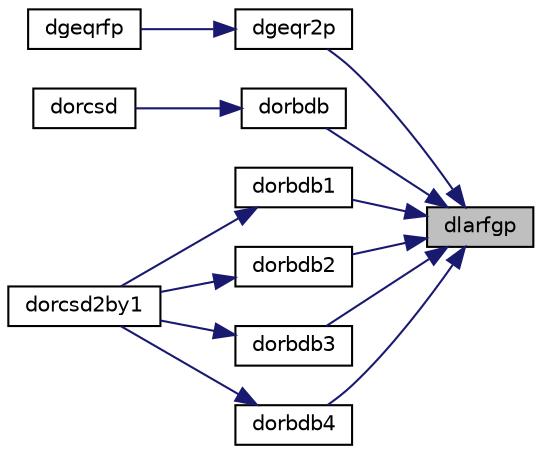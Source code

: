 digraph "dlarfgp"
{
 // LATEX_PDF_SIZE
  edge [fontname="Helvetica",fontsize="10",labelfontname="Helvetica",labelfontsize="10"];
  node [fontname="Helvetica",fontsize="10",shape=record];
  rankdir="RL";
  Node1 [label="dlarfgp",height=0.2,width=0.4,color="black", fillcolor="grey75", style="filled", fontcolor="black",tooltip="DLARFGP generates an elementary reflector (Householder matrix) with non-negative beta."];
  Node1 -> Node2 [dir="back",color="midnightblue",fontsize="10",style="solid",fontname="Helvetica"];
  Node2 [label="dgeqr2p",height=0.2,width=0.4,color="black", fillcolor="white", style="filled",URL="$dgeqr2p_8f.html#acc8649ebced520728bc7086b786c7ff1",tooltip="DGEQR2P computes the QR factorization of a general rectangular matrix with non-negative diagonal elem..."];
  Node2 -> Node3 [dir="back",color="midnightblue",fontsize="10",style="solid",fontname="Helvetica"];
  Node3 [label="dgeqrfp",height=0.2,width=0.4,color="black", fillcolor="white", style="filled",URL="$dgeqrfp_8f.html#a5dc72a0f55ff4c08f1a3596f56e04aaa",tooltip="DGEQRFP"];
  Node1 -> Node4 [dir="back",color="midnightblue",fontsize="10",style="solid",fontname="Helvetica"];
  Node4 [label="dorbdb",height=0.2,width=0.4,color="black", fillcolor="white", style="filled",URL="$dorbdb_8f.html#a0b274989e300e298127dc14ac81f9f11",tooltip="DORBDB"];
  Node4 -> Node5 [dir="back",color="midnightblue",fontsize="10",style="solid",fontname="Helvetica"];
  Node5 [label="dorcsd",height=0.2,width=0.4,color="black", fillcolor="white", style="filled",URL="$dorcsd_8f.html#a36c8c415a8b62b6f501ce5a99b69bfb1",tooltip="DORCSD"];
  Node1 -> Node6 [dir="back",color="midnightblue",fontsize="10",style="solid",fontname="Helvetica"];
  Node6 [label="dorbdb1",height=0.2,width=0.4,color="black", fillcolor="white", style="filled",URL="$dorbdb1_8f.html#aee477a72f6dab0750af1848d69dd778f",tooltip="DORBDB1"];
  Node6 -> Node7 [dir="back",color="midnightblue",fontsize="10",style="solid",fontname="Helvetica"];
  Node7 [label="dorcsd2by1",height=0.2,width=0.4,color="black", fillcolor="white", style="filled",URL="$dorcsd2by1_8f.html#ae1a7eecbb70baaeb096a481052750f63",tooltip="DORCSD2BY1"];
  Node1 -> Node8 [dir="back",color="midnightblue",fontsize="10",style="solid",fontname="Helvetica"];
  Node8 [label="dorbdb2",height=0.2,width=0.4,color="black", fillcolor="white", style="filled",URL="$dorbdb2_8f.html#a9febc8d8fd222f5e37362bf2203a01fa",tooltip="DORBDB2"];
  Node8 -> Node7 [dir="back",color="midnightblue",fontsize="10",style="solid",fontname="Helvetica"];
  Node1 -> Node9 [dir="back",color="midnightblue",fontsize="10",style="solid",fontname="Helvetica"];
  Node9 [label="dorbdb3",height=0.2,width=0.4,color="black", fillcolor="white", style="filled",URL="$dorbdb3_8f.html#a5d6757aa3301d93a64e734114510da2a",tooltip="DORBDB3"];
  Node9 -> Node7 [dir="back",color="midnightblue",fontsize="10",style="solid",fontname="Helvetica"];
  Node1 -> Node10 [dir="back",color="midnightblue",fontsize="10",style="solid",fontname="Helvetica"];
  Node10 [label="dorbdb4",height=0.2,width=0.4,color="black", fillcolor="white", style="filled",URL="$dorbdb4_8f.html#aa0e7502d397f098169595d832bddd54c",tooltip="DORBDB4"];
  Node10 -> Node7 [dir="back",color="midnightblue",fontsize="10",style="solid",fontname="Helvetica"];
}
